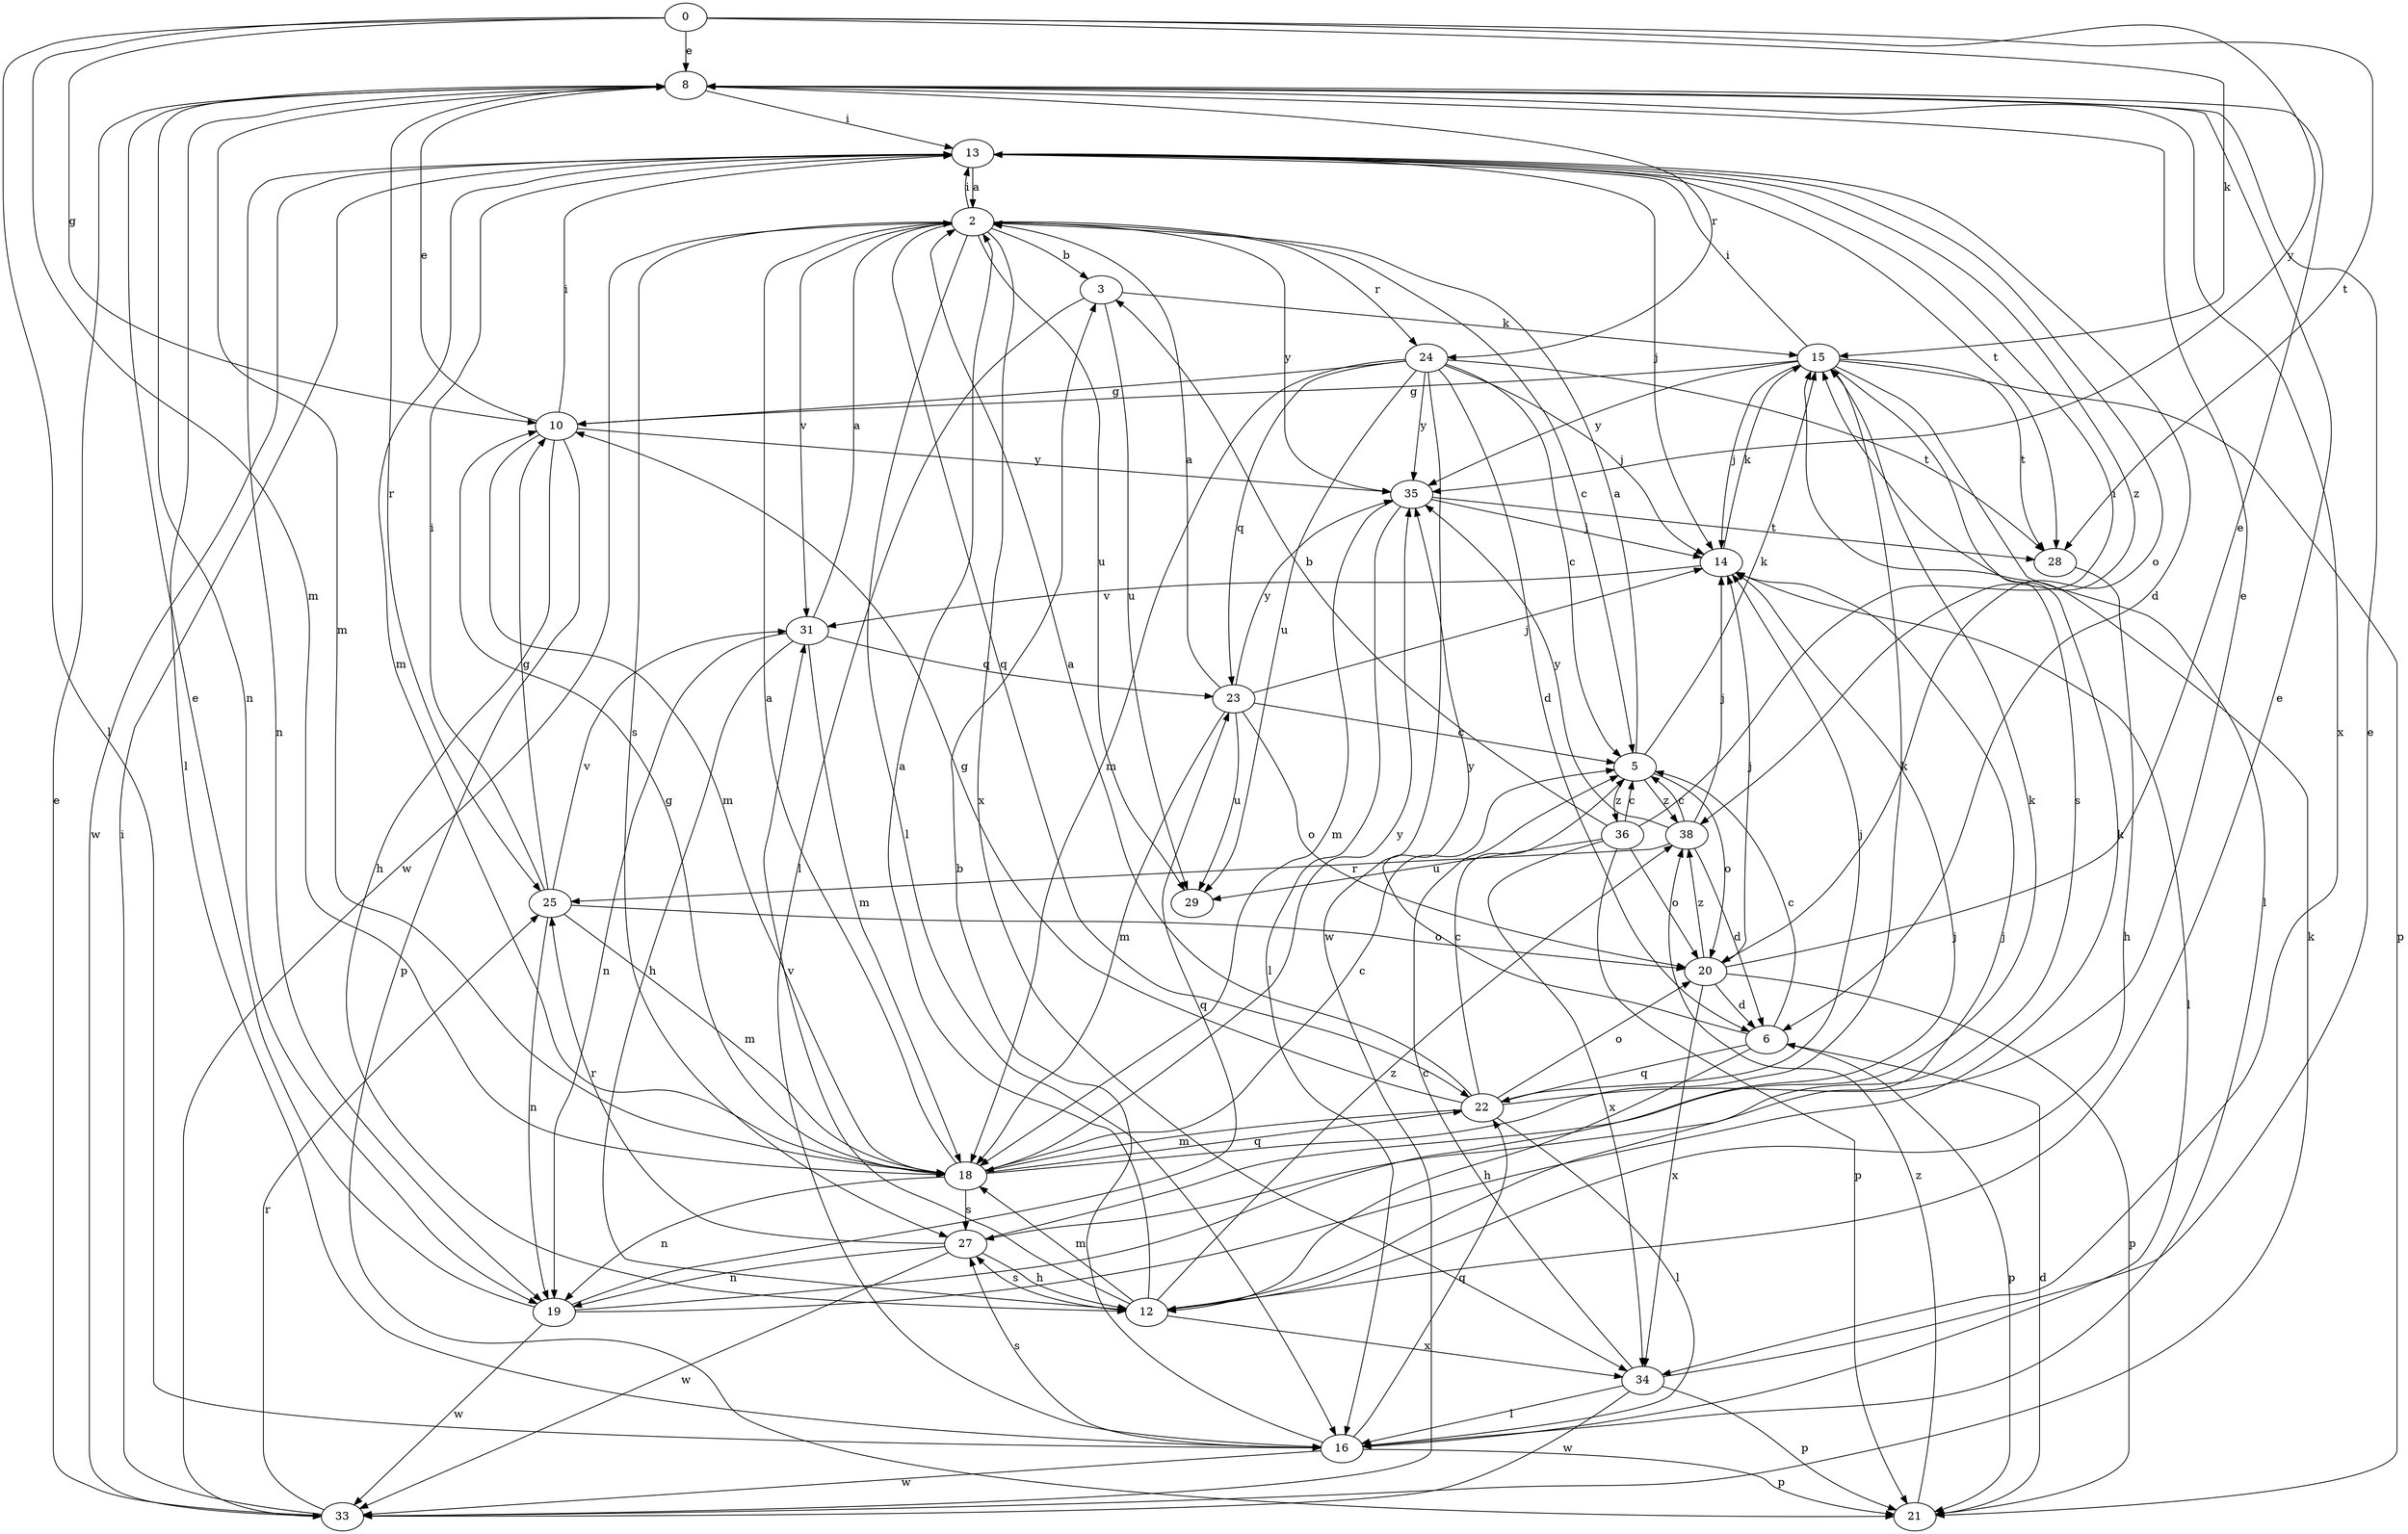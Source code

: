 strict digraph  {
0;
2;
3;
5;
6;
8;
10;
12;
13;
14;
15;
16;
18;
19;
20;
21;
22;
23;
24;
25;
27;
28;
29;
31;
33;
34;
35;
36;
38;
0 -> 8  [label=e];
0 -> 10  [label=g];
0 -> 15  [label=k];
0 -> 16  [label=l];
0 -> 18  [label=m];
0 -> 28  [label=t];
0 -> 35  [label=y];
2 -> 3  [label=b];
2 -> 5  [label=c];
2 -> 13  [label=i];
2 -> 16  [label=l];
2 -> 22  [label=q];
2 -> 24  [label=r];
2 -> 27  [label=s];
2 -> 29  [label=u];
2 -> 31  [label=v];
2 -> 33  [label=w];
2 -> 34  [label=x];
2 -> 35  [label=y];
3 -> 15  [label=k];
3 -> 16  [label=l];
3 -> 29  [label=u];
5 -> 2  [label=a];
5 -> 15  [label=k];
5 -> 20  [label=o];
5 -> 36  [label=z];
5 -> 38  [label=z];
6 -> 5  [label=c];
6 -> 12  [label=h];
6 -> 21  [label=p];
6 -> 22  [label=q];
6 -> 35  [label=y];
8 -> 13  [label=i];
8 -> 16  [label=l];
8 -> 18  [label=m];
8 -> 19  [label=n];
8 -> 24  [label=r];
8 -> 25  [label=r];
8 -> 34  [label=x];
10 -> 8  [label=e];
10 -> 12  [label=h];
10 -> 13  [label=i];
10 -> 18  [label=m];
10 -> 21  [label=p];
10 -> 35  [label=y];
12 -> 2  [label=a];
12 -> 8  [label=e];
12 -> 14  [label=j];
12 -> 18  [label=m];
12 -> 27  [label=s];
12 -> 31  [label=v];
12 -> 34  [label=x];
12 -> 38  [label=z];
13 -> 2  [label=a];
13 -> 6  [label=d];
13 -> 14  [label=j];
13 -> 18  [label=m];
13 -> 19  [label=n];
13 -> 20  [label=o];
13 -> 28  [label=t];
13 -> 33  [label=w];
13 -> 38  [label=z];
14 -> 15  [label=k];
14 -> 16  [label=l];
14 -> 31  [label=v];
15 -> 10  [label=g];
15 -> 13  [label=i];
15 -> 14  [label=j];
15 -> 16  [label=l];
15 -> 21  [label=p];
15 -> 27  [label=s];
15 -> 28  [label=t];
15 -> 35  [label=y];
16 -> 3  [label=b];
16 -> 21  [label=p];
16 -> 22  [label=q];
16 -> 27  [label=s];
16 -> 33  [label=w];
18 -> 2  [label=a];
18 -> 5  [label=c];
18 -> 10  [label=g];
18 -> 15  [label=k];
18 -> 19  [label=n];
18 -> 22  [label=q];
18 -> 27  [label=s];
18 -> 35  [label=y];
19 -> 8  [label=e];
19 -> 14  [label=j];
19 -> 15  [label=k];
19 -> 23  [label=q];
19 -> 33  [label=w];
20 -> 6  [label=d];
20 -> 8  [label=e];
20 -> 14  [label=j];
20 -> 21  [label=p];
20 -> 34  [label=x];
20 -> 38  [label=z];
21 -> 6  [label=d];
21 -> 38  [label=z];
22 -> 2  [label=a];
22 -> 5  [label=c];
22 -> 8  [label=e];
22 -> 10  [label=g];
22 -> 14  [label=j];
22 -> 16  [label=l];
22 -> 18  [label=m];
22 -> 20  [label=o];
23 -> 2  [label=a];
23 -> 5  [label=c];
23 -> 14  [label=j];
23 -> 18  [label=m];
23 -> 20  [label=o];
23 -> 29  [label=u];
23 -> 35  [label=y];
24 -> 5  [label=c];
24 -> 6  [label=d];
24 -> 10  [label=g];
24 -> 14  [label=j];
24 -> 18  [label=m];
24 -> 23  [label=q];
24 -> 28  [label=t];
24 -> 29  [label=u];
24 -> 33  [label=w];
24 -> 35  [label=y];
25 -> 10  [label=g];
25 -> 13  [label=i];
25 -> 18  [label=m];
25 -> 19  [label=n];
25 -> 20  [label=o];
25 -> 31  [label=v];
27 -> 12  [label=h];
27 -> 15  [label=k];
27 -> 19  [label=n];
27 -> 25  [label=r];
27 -> 33  [label=w];
28 -> 12  [label=h];
31 -> 2  [label=a];
31 -> 12  [label=h];
31 -> 18  [label=m];
31 -> 19  [label=n];
31 -> 23  [label=q];
33 -> 8  [label=e];
33 -> 13  [label=i];
33 -> 15  [label=k];
33 -> 25  [label=r];
34 -> 5  [label=c];
34 -> 8  [label=e];
34 -> 16  [label=l];
34 -> 21  [label=p];
34 -> 33  [label=w];
35 -> 14  [label=j];
35 -> 16  [label=l];
35 -> 18  [label=m];
35 -> 28  [label=t];
36 -> 3  [label=b];
36 -> 5  [label=c];
36 -> 13  [label=i];
36 -> 20  [label=o];
36 -> 21  [label=p];
36 -> 29  [label=u];
36 -> 34  [label=x];
38 -> 5  [label=c];
38 -> 6  [label=d];
38 -> 14  [label=j];
38 -> 25  [label=r];
38 -> 35  [label=y];
}
